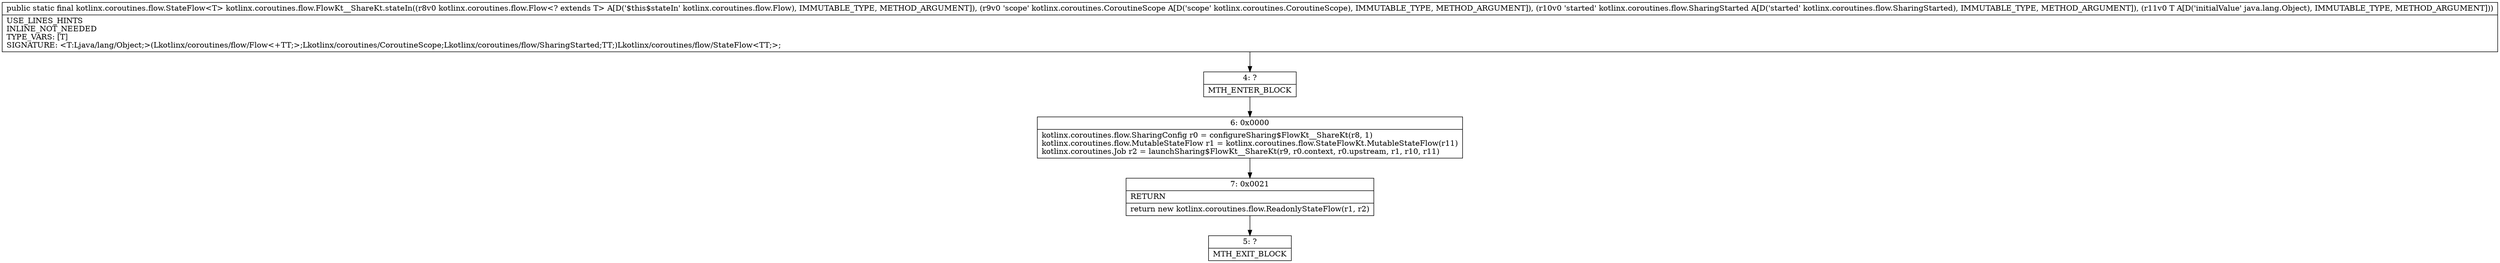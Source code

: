 digraph "CFG forkotlinx.coroutines.flow.FlowKt__ShareKt.stateIn(Lkotlinx\/coroutines\/flow\/Flow;Lkotlinx\/coroutines\/CoroutineScope;Lkotlinx\/coroutines\/flow\/SharingStarted;Ljava\/lang\/Object;)Lkotlinx\/coroutines\/flow\/StateFlow;" {
Node_4 [shape=record,label="{4\:\ ?|MTH_ENTER_BLOCK\l}"];
Node_6 [shape=record,label="{6\:\ 0x0000|kotlinx.coroutines.flow.SharingConfig r0 = configureSharing$FlowKt__ShareKt(r8, 1)\lkotlinx.coroutines.flow.MutableStateFlow r1 = kotlinx.coroutines.flow.StateFlowKt.MutableStateFlow(r11)\lkotlinx.coroutines.Job r2 = launchSharing$FlowKt__ShareKt(r9, r0.context, r0.upstream, r1, r10, r11)\l}"];
Node_7 [shape=record,label="{7\:\ 0x0021|RETURN\l|return new kotlinx.coroutines.flow.ReadonlyStateFlow(r1, r2)\l}"];
Node_5 [shape=record,label="{5\:\ ?|MTH_EXIT_BLOCK\l}"];
MethodNode[shape=record,label="{public static final kotlinx.coroutines.flow.StateFlow\<T\> kotlinx.coroutines.flow.FlowKt__ShareKt.stateIn((r8v0 kotlinx.coroutines.flow.Flow\<? extends T\> A[D('$this$stateIn' kotlinx.coroutines.flow.Flow), IMMUTABLE_TYPE, METHOD_ARGUMENT]), (r9v0 'scope' kotlinx.coroutines.CoroutineScope A[D('scope' kotlinx.coroutines.CoroutineScope), IMMUTABLE_TYPE, METHOD_ARGUMENT]), (r10v0 'started' kotlinx.coroutines.flow.SharingStarted A[D('started' kotlinx.coroutines.flow.SharingStarted), IMMUTABLE_TYPE, METHOD_ARGUMENT]), (r11v0 T A[D('initialValue' java.lang.Object), IMMUTABLE_TYPE, METHOD_ARGUMENT]))  | USE_LINES_HINTS\lINLINE_NOT_NEEDED\lTYPE_VARS: [T]\lSIGNATURE: \<T:Ljava\/lang\/Object;\>(Lkotlinx\/coroutines\/flow\/Flow\<+TT;\>;Lkotlinx\/coroutines\/CoroutineScope;Lkotlinx\/coroutines\/flow\/SharingStarted;TT;)Lkotlinx\/coroutines\/flow\/StateFlow\<TT;\>;\l}"];
MethodNode -> Node_4;Node_4 -> Node_6;
Node_6 -> Node_7;
Node_7 -> Node_5;
}

